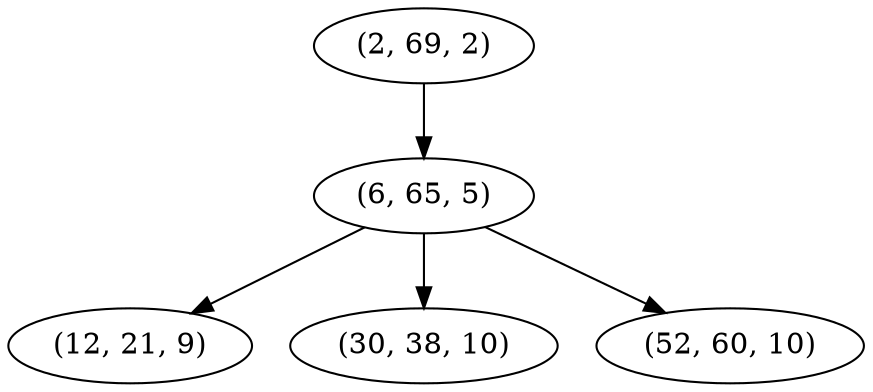 digraph tree {
    "(2, 69, 2)";
    "(6, 65, 5)";
    "(12, 21, 9)";
    "(30, 38, 10)";
    "(52, 60, 10)";
    "(2, 69, 2)" -> "(6, 65, 5)";
    "(6, 65, 5)" -> "(12, 21, 9)";
    "(6, 65, 5)" -> "(30, 38, 10)";
    "(6, 65, 5)" -> "(52, 60, 10)";
}
